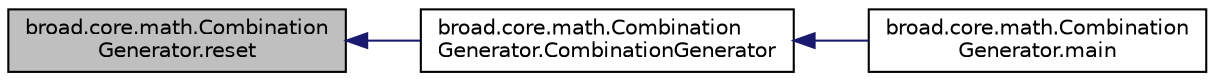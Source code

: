 digraph "broad.core.math.CombinationGenerator.reset"
{
  edge [fontname="Helvetica",fontsize="10",labelfontname="Helvetica",labelfontsize="10"];
  node [fontname="Helvetica",fontsize="10",shape=record];
  rankdir="LR";
  Node1 [label="broad.core.math.Combination\lGenerator.reset",height=0.2,width=0.4,color="black", fillcolor="grey75", style="filled" fontcolor="black"];
  Node1 -> Node2 [dir="back",color="midnightblue",fontsize="10",style="solid"];
  Node2 [label="broad.core.math.Combination\lGenerator.CombinationGenerator",height=0.2,width=0.4,color="black", fillcolor="white", style="filled",URL="$classbroad_1_1core_1_1math_1_1_combination_generator.html#a239cddbdffdb62bbff5c0e5f5fd43ac3"];
  Node2 -> Node3 [dir="back",color="midnightblue",fontsize="10",style="solid"];
  Node3 [label="broad.core.math.Combination\lGenerator.main",height=0.2,width=0.4,color="black", fillcolor="white", style="filled",URL="$classbroad_1_1core_1_1math_1_1_combination_generator.html#aac6651a64c2fc56baeae84f078fb6232"];
}
